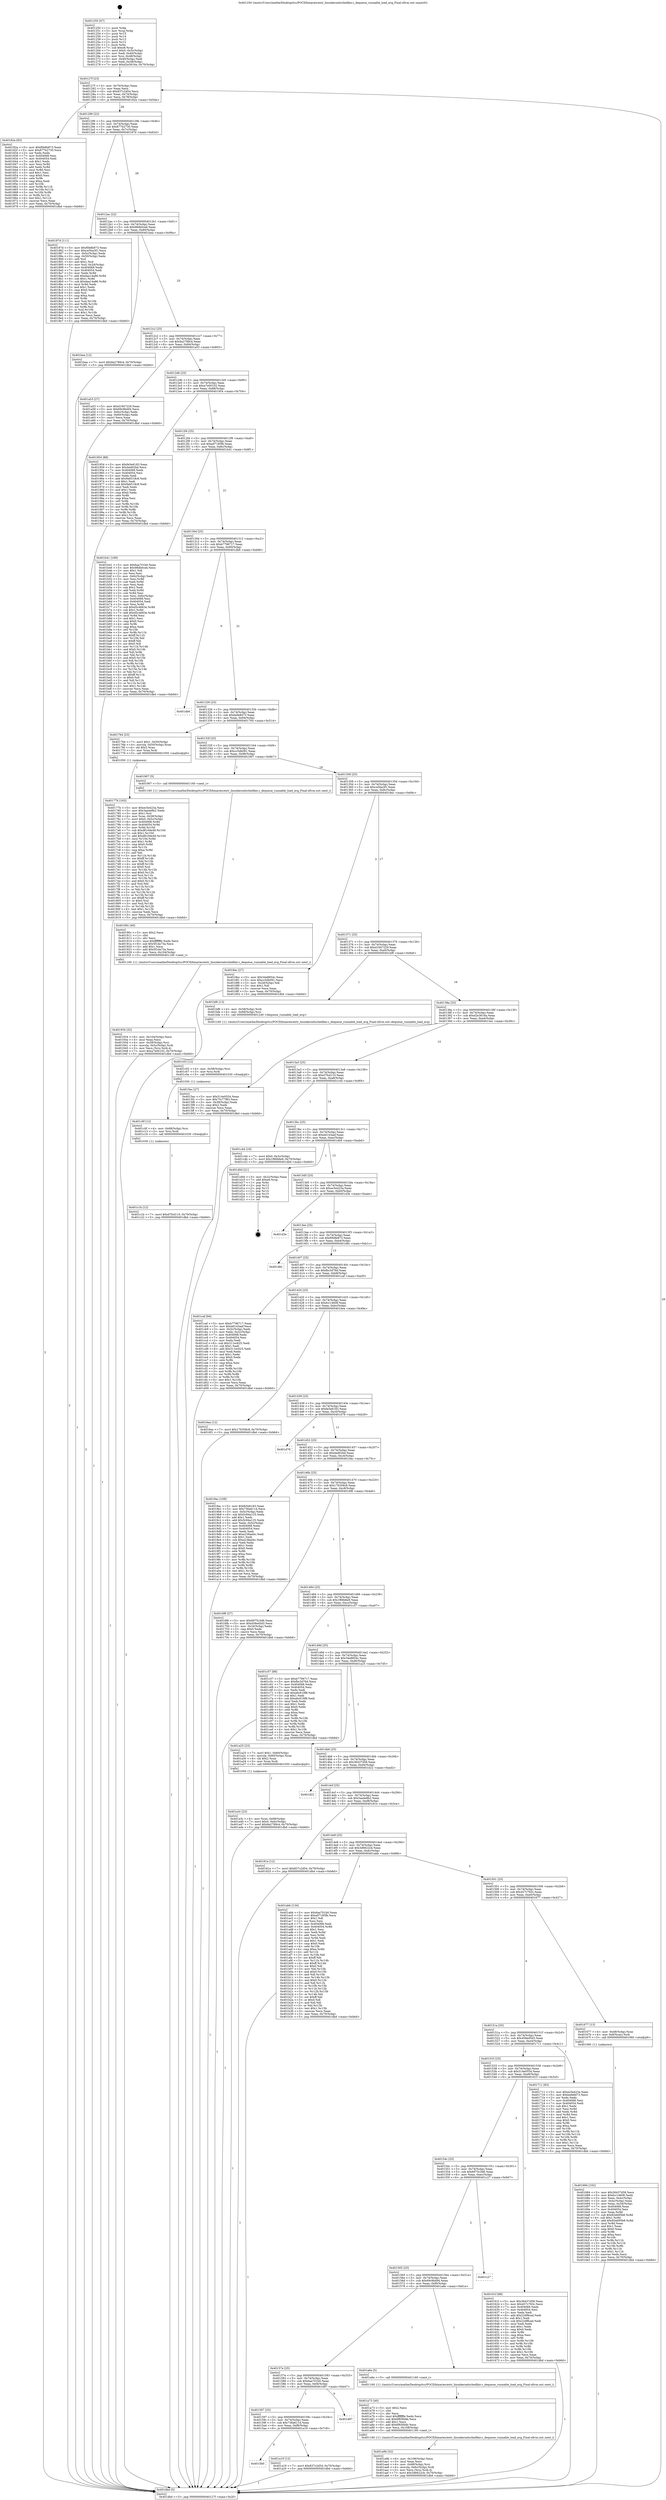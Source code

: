 digraph "0x401250" {
  label = "0x401250 (/mnt/c/Users/mathe/Desktop/tcc/POCII/binaries/extr_linuxkernelschedfair.c_dequeue_runnable_load_avg_Final-ollvm.out::main(0))"
  labelloc = "t"
  node[shape=record]

  Entry [label="",width=0.3,height=0.3,shape=circle,fillcolor=black,style=filled]
  "0x40127f" [label="{
     0x40127f [23]\l
     | [instrs]\l
     &nbsp;&nbsp;0x40127f \<+3\>: mov -0x70(%rbp),%eax\l
     &nbsp;&nbsp;0x401282 \<+2\>: mov %eax,%ecx\l
     &nbsp;&nbsp;0x401284 \<+6\>: sub $0x837c2d54,%ecx\l
     &nbsp;&nbsp;0x40128a \<+3\>: mov %eax,-0x74(%rbp)\l
     &nbsp;&nbsp;0x40128d \<+3\>: mov %ecx,-0x78(%rbp)\l
     &nbsp;&nbsp;0x401290 \<+6\>: je 000000000040182a \<main+0x5da\>\l
  }"]
  "0x40182a" [label="{
     0x40182a [83]\l
     | [instrs]\l
     &nbsp;&nbsp;0x40182a \<+5\>: mov $0xf0b8b873,%eax\l
     &nbsp;&nbsp;0x40182f \<+5\>: mov $0x877b2730,%ecx\l
     &nbsp;&nbsp;0x401834 \<+2\>: xor %edx,%edx\l
     &nbsp;&nbsp;0x401836 \<+7\>: mov 0x404068,%esi\l
     &nbsp;&nbsp;0x40183d \<+7\>: mov 0x404054,%edi\l
     &nbsp;&nbsp;0x401844 \<+3\>: sub $0x1,%edx\l
     &nbsp;&nbsp;0x401847 \<+3\>: mov %esi,%r8d\l
     &nbsp;&nbsp;0x40184a \<+3\>: add %edx,%r8d\l
     &nbsp;&nbsp;0x40184d \<+4\>: imul %r8d,%esi\l
     &nbsp;&nbsp;0x401851 \<+3\>: and $0x1,%esi\l
     &nbsp;&nbsp;0x401854 \<+3\>: cmp $0x0,%esi\l
     &nbsp;&nbsp;0x401857 \<+4\>: sete %r9b\l
     &nbsp;&nbsp;0x40185b \<+3\>: cmp $0xa,%edi\l
     &nbsp;&nbsp;0x40185e \<+4\>: setl %r10b\l
     &nbsp;&nbsp;0x401862 \<+3\>: mov %r9b,%r11b\l
     &nbsp;&nbsp;0x401865 \<+3\>: and %r10b,%r11b\l
     &nbsp;&nbsp;0x401868 \<+3\>: xor %r10b,%r9b\l
     &nbsp;&nbsp;0x40186b \<+3\>: or %r9b,%r11b\l
     &nbsp;&nbsp;0x40186e \<+4\>: test $0x1,%r11b\l
     &nbsp;&nbsp;0x401872 \<+3\>: cmovne %ecx,%eax\l
     &nbsp;&nbsp;0x401875 \<+3\>: mov %eax,-0x70(%rbp)\l
     &nbsp;&nbsp;0x401878 \<+5\>: jmp 0000000000401dbd \<main+0xb6d\>\l
  }"]
  "0x401296" [label="{
     0x401296 [22]\l
     | [instrs]\l
     &nbsp;&nbsp;0x401296 \<+5\>: jmp 000000000040129b \<main+0x4b\>\l
     &nbsp;&nbsp;0x40129b \<+3\>: mov -0x74(%rbp),%eax\l
     &nbsp;&nbsp;0x40129e \<+5\>: sub $0x877b2730,%eax\l
     &nbsp;&nbsp;0x4012a3 \<+3\>: mov %eax,-0x7c(%rbp)\l
     &nbsp;&nbsp;0x4012a6 \<+6\>: je 000000000040187d \<main+0x62d\>\l
  }"]
  Exit [label="",width=0.3,height=0.3,shape=circle,fillcolor=black,style=filled,peripheries=2]
  "0x40187d" [label="{
     0x40187d [111]\l
     | [instrs]\l
     &nbsp;&nbsp;0x40187d \<+5\>: mov $0xf0b8b873,%eax\l
     &nbsp;&nbsp;0x401882 \<+5\>: mov $0xce5ba3f1,%ecx\l
     &nbsp;&nbsp;0x401887 \<+3\>: mov -0x5c(%rbp),%edx\l
     &nbsp;&nbsp;0x40188a \<+3\>: cmp -0x50(%rbp),%edx\l
     &nbsp;&nbsp;0x40188d \<+4\>: setl %sil\l
     &nbsp;&nbsp;0x401891 \<+4\>: and $0x1,%sil\l
     &nbsp;&nbsp;0x401895 \<+4\>: mov %sil,-0x2d(%rbp)\l
     &nbsp;&nbsp;0x401899 \<+7\>: mov 0x404068,%edx\l
     &nbsp;&nbsp;0x4018a0 \<+7\>: mov 0x404054,%edi\l
     &nbsp;&nbsp;0x4018a7 \<+3\>: mov %edx,%r8d\l
     &nbsp;&nbsp;0x4018aa \<+7\>: add $0xdaa14a86,%r8d\l
     &nbsp;&nbsp;0x4018b1 \<+4\>: sub $0x1,%r8d\l
     &nbsp;&nbsp;0x4018b5 \<+7\>: sub $0xdaa14a86,%r8d\l
     &nbsp;&nbsp;0x4018bc \<+4\>: imul %r8d,%edx\l
     &nbsp;&nbsp;0x4018c0 \<+3\>: and $0x1,%edx\l
     &nbsp;&nbsp;0x4018c3 \<+3\>: cmp $0x0,%edx\l
     &nbsp;&nbsp;0x4018c6 \<+4\>: sete %sil\l
     &nbsp;&nbsp;0x4018ca \<+3\>: cmp $0xa,%edi\l
     &nbsp;&nbsp;0x4018cd \<+4\>: setl %r9b\l
     &nbsp;&nbsp;0x4018d1 \<+3\>: mov %sil,%r10b\l
     &nbsp;&nbsp;0x4018d4 \<+3\>: and %r9b,%r10b\l
     &nbsp;&nbsp;0x4018d7 \<+3\>: xor %r9b,%sil\l
     &nbsp;&nbsp;0x4018da \<+3\>: or %sil,%r10b\l
     &nbsp;&nbsp;0x4018dd \<+4\>: test $0x1,%r10b\l
     &nbsp;&nbsp;0x4018e1 \<+3\>: cmovne %ecx,%eax\l
     &nbsp;&nbsp;0x4018e4 \<+3\>: mov %eax,-0x70(%rbp)\l
     &nbsp;&nbsp;0x4018e7 \<+5\>: jmp 0000000000401dbd \<main+0xb6d\>\l
  }"]
  "0x4012ac" [label="{
     0x4012ac [22]\l
     | [instrs]\l
     &nbsp;&nbsp;0x4012ac \<+5\>: jmp 00000000004012b1 \<main+0x61\>\l
     &nbsp;&nbsp;0x4012b1 \<+3\>: mov -0x74(%rbp),%eax\l
     &nbsp;&nbsp;0x4012b4 \<+5\>: sub $0x98db0ceb,%eax\l
     &nbsp;&nbsp;0x4012b9 \<+3\>: mov %eax,-0x80(%rbp)\l
     &nbsp;&nbsp;0x4012bc \<+6\>: je 0000000000401bea \<main+0x99a\>\l
  }"]
  "0x401c1b" [label="{
     0x401c1b [12]\l
     | [instrs]\l
     &nbsp;&nbsp;0x401c1b \<+7\>: movl $0xd7fcd110,-0x70(%rbp)\l
     &nbsp;&nbsp;0x401c22 \<+5\>: jmp 0000000000401dbd \<main+0xb6d\>\l
  }"]
  "0x401bea" [label="{
     0x401bea [12]\l
     | [instrs]\l
     &nbsp;&nbsp;0x401bea \<+7\>: movl $0x9a2789c4,-0x70(%rbp)\l
     &nbsp;&nbsp;0x401bf1 \<+5\>: jmp 0000000000401dbd \<main+0xb6d\>\l
  }"]
  "0x4012c2" [label="{
     0x4012c2 [25]\l
     | [instrs]\l
     &nbsp;&nbsp;0x4012c2 \<+5\>: jmp 00000000004012c7 \<main+0x77\>\l
     &nbsp;&nbsp;0x4012c7 \<+3\>: mov -0x74(%rbp),%eax\l
     &nbsp;&nbsp;0x4012ca \<+5\>: sub $0x9a2789c4,%eax\l
     &nbsp;&nbsp;0x4012cf \<+6\>: mov %eax,-0x84(%rbp)\l
     &nbsp;&nbsp;0x4012d5 \<+6\>: je 0000000000401a53 \<main+0x803\>\l
  }"]
  "0x401c0f" [label="{
     0x401c0f [12]\l
     | [instrs]\l
     &nbsp;&nbsp;0x401c0f \<+4\>: mov -0x68(%rbp),%rsi\l
     &nbsp;&nbsp;0x401c13 \<+3\>: mov %rsi,%rdi\l
     &nbsp;&nbsp;0x401c16 \<+5\>: call 0000000000401030 \<free@plt\>\l
     | [calls]\l
     &nbsp;&nbsp;0x401030 \{1\} (unknown)\l
  }"]
  "0x401a53" [label="{
     0x401a53 [27]\l
     | [instrs]\l
     &nbsp;&nbsp;0x401a53 \<+5\>: mov $0xd1847229,%eax\l
     &nbsp;&nbsp;0x401a58 \<+5\>: mov $0x69c9b494,%ecx\l
     &nbsp;&nbsp;0x401a5d \<+3\>: mov -0x6c(%rbp),%edx\l
     &nbsp;&nbsp;0x401a60 \<+3\>: cmp -0x60(%rbp),%edx\l
     &nbsp;&nbsp;0x401a63 \<+3\>: cmovl %ecx,%eax\l
     &nbsp;&nbsp;0x401a66 \<+3\>: mov %eax,-0x70(%rbp)\l
     &nbsp;&nbsp;0x401a69 \<+5\>: jmp 0000000000401dbd \<main+0xb6d\>\l
  }"]
  "0x4012db" [label="{
     0x4012db [25]\l
     | [instrs]\l
     &nbsp;&nbsp;0x4012db \<+5\>: jmp 00000000004012e0 \<main+0x90\>\l
     &nbsp;&nbsp;0x4012e0 \<+3\>: mov -0x74(%rbp),%eax\l
     &nbsp;&nbsp;0x4012e3 \<+5\>: sub $0xa7e00102,%eax\l
     &nbsp;&nbsp;0x4012e8 \<+6\>: mov %eax,-0x88(%rbp)\l
     &nbsp;&nbsp;0x4012ee \<+6\>: je 0000000000401954 \<main+0x704\>\l
  }"]
  "0x401c03" [label="{
     0x401c03 [12]\l
     | [instrs]\l
     &nbsp;&nbsp;0x401c03 \<+4\>: mov -0x58(%rbp),%rsi\l
     &nbsp;&nbsp;0x401c07 \<+3\>: mov %rsi,%rdi\l
     &nbsp;&nbsp;0x401c0a \<+5\>: call 0000000000401030 \<free@plt\>\l
     | [calls]\l
     &nbsp;&nbsp;0x401030 \{1\} (unknown)\l
  }"]
  "0x401954" [label="{
     0x401954 [88]\l
     | [instrs]\l
     &nbsp;&nbsp;0x401954 \<+5\>: mov $0xfe5e6183,%eax\l
     &nbsp;&nbsp;0x401959 \<+5\>: mov $0x4ed02bd,%ecx\l
     &nbsp;&nbsp;0x40195e \<+7\>: mov 0x404068,%edx\l
     &nbsp;&nbsp;0x401965 \<+7\>: mov 0x404054,%esi\l
     &nbsp;&nbsp;0x40196c \<+2\>: mov %edx,%edi\l
     &nbsp;&nbsp;0x40196e \<+6\>: add $0x9a6518c8,%edi\l
     &nbsp;&nbsp;0x401974 \<+3\>: sub $0x1,%edi\l
     &nbsp;&nbsp;0x401977 \<+6\>: sub $0x9a6518c8,%edi\l
     &nbsp;&nbsp;0x40197d \<+3\>: imul %edi,%edx\l
     &nbsp;&nbsp;0x401980 \<+3\>: and $0x1,%edx\l
     &nbsp;&nbsp;0x401983 \<+3\>: cmp $0x0,%edx\l
     &nbsp;&nbsp;0x401986 \<+4\>: sete %r8b\l
     &nbsp;&nbsp;0x40198a \<+3\>: cmp $0xa,%esi\l
     &nbsp;&nbsp;0x40198d \<+4\>: setl %r9b\l
     &nbsp;&nbsp;0x401991 \<+3\>: mov %r8b,%r10b\l
     &nbsp;&nbsp;0x401994 \<+3\>: and %r9b,%r10b\l
     &nbsp;&nbsp;0x401997 \<+3\>: xor %r9b,%r8b\l
     &nbsp;&nbsp;0x40199a \<+3\>: or %r8b,%r10b\l
     &nbsp;&nbsp;0x40199d \<+4\>: test $0x1,%r10b\l
     &nbsp;&nbsp;0x4019a1 \<+3\>: cmovne %ecx,%eax\l
     &nbsp;&nbsp;0x4019a4 \<+3\>: mov %eax,-0x70(%rbp)\l
     &nbsp;&nbsp;0x4019a7 \<+5\>: jmp 0000000000401dbd \<main+0xb6d\>\l
  }"]
  "0x4012f4" [label="{
     0x4012f4 [25]\l
     | [instrs]\l
     &nbsp;&nbsp;0x4012f4 \<+5\>: jmp 00000000004012f9 \<main+0xa9\>\l
     &nbsp;&nbsp;0x4012f9 \<+3\>: mov -0x74(%rbp),%eax\l
     &nbsp;&nbsp;0x4012fc \<+5\>: sub $0xa97185fb,%eax\l
     &nbsp;&nbsp;0x401301 \<+6\>: mov %eax,-0x8c(%rbp)\l
     &nbsp;&nbsp;0x401307 \<+6\>: je 0000000000401b41 \<main+0x8f1\>\l
  }"]
  "0x401a9b" [label="{
     0x401a9b [32]\l
     | [instrs]\l
     &nbsp;&nbsp;0x401a9b \<+6\>: mov -0x108(%rbp),%ecx\l
     &nbsp;&nbsp;0x401aa1 \<+3\>: imul %eax,%ecx\l
     &nbsp;&nbsp;0x401aa4 \<+4\>: mov -0x68(%rbp),%rsi\l
     &nbsp;&nbsp;0x401aa8 \<+4\>: movslq -0x6c(%rbp),%rdi\l
     &nbsp;&nbsp;0x401aac \<+3\>: mov %ecx,(%rsi,%rdi,4)\l
     &nbsp;&nbsp;0x401aaf \<+7\>: movl $0x3d6622cb,-0x70(%rbp)\l
     &nbsp;&nbsp;0x401ab6 \<+5\>: jmp 0000000000401dbd \<main+0xb6d\>\l
  }"]
  "0x401b41" [label="{
     0x401b41 [169]\l
     | [instrs]\l
     &nbsp;&nbsp;0x401b41 \<+5\>: mov $0x6aa701b0,%eax\l
     &nbsp;&nbsp;0x401b46 \<+5\>: mov $0x98db0ceb,%ecx\l
     &nbsp;&nbsp;0x401b4b \<+2\>: mov $0x1,%dl\l
     &nbsp;&nbsp;0x401b4d \<+2\>: xor %esi,%esi\l
     &nbsp;&nbsp;0x401b4f \<+3\>: mov -0x6c(%rbp),%edi\l
     &nbsp;&nbsp;0x401b52 \<+3\>: mov %esi,%r8d\l
     &nbsp;&nbsp;0x401b55 \<+3\>: sub %edi,%r8d\l
     &nbsp;&nbsp;0x401b58 \<+2\>: mov %esi,%edi\l
     &nbsp;&nbsp;0x401b5a \<+3\>: sub $0x1,%edi\l
     &nbsp;&nbsp;0x401b5d \<+3\>: add %edi,%r8d\l
     &nbsp;&nbsp;0x401b60 \<+3\>: sub %r8d,%esi\l
     &nbsp;&nbsp;0x401b63 \<+3\>: mov %esi,-0x6c(%rbp)\l
     &nbsp;&nbsp;0x401b66 \<+7\>: mov 0x404068,%esi\l
     &nbsp;&nbsp;0x401b6d \<+7\>: mov 0x404054,%edi\l
     &nbsp;&nbsp;0x401b74 \<+3\>: mov %esi,%r8d\l
     &nbsp;&nbsp;0x401b77 \<+7\>: sub $0xd5c4663e,%r8d\l
     &nbsp;&nbsp;0x401b7e \<+4\>: sub $0x1,%r8d\l
     &nbsp;&nbsp;0x401b82 \<+7\>: add $0xd5c4663e,%r8d\l
     &nbsp;&nbsp;0x401b89 \<+4\>: imul %r8d,%esi\l
     &nbsp;&nbsp;0x401b8d \<+3\>: and $0x1,%esi\l
     &nbsp;&nbsp;0x401b90 \<+3\>: cmp $0x0,%esi\l
     &nbsp;&nbsp;0x401b93 \<+4\>: sete %r9b\l
     &nbsp;&nbsp;0x401b97 \<+3\>: cmp $0xa,%edi\l
     &nbsp;&nbsp;0x401b9a \<+4\>: setl %r10b\l
     &nbsp;&nbsp;0x401b9e \<+3\>: mov %r9b,%r11b\l
     &nbsp;&nbsp;0x401ba1 \<+4\>: xor $0xff,%r11b\l
     &nbsp;&nbsp;0x401ba5 \<+3\>: mov %r10b,%bl\l
     &nbsp;&nbsp;0x401ba8 \<+3\>: xor $0xff,%bl\l
     &nbsp;&nbsp;0x401bab \<+3\>: xor $0x0,%dl\l
     &nbsp;&nbsp;0x401bae \<+3\>: mov %r11b,%r14b\l
     &nbsp;&nbsp;0x401bb1 \<+4\>: and $0x0,%r14b\l
     &nbsp;&nbsp;0x401bb5 \<+3\>: and %dl,%r9b\l
     &nbsp;&nbsp;0x401bb8 \<+3\>: mov %bl,%r15b\l
     &nbsp;&nbsp;0x401bbb \<+4\>: and $0x0,%r15b\l
     &nbsp;&nbsp;0x401bbf \<+3\>: and %dl,%r10b\l
     &nbsp;&nbsp;0x401bc2 \<+3\>: or %r9b,%r14b\l
     &nbsp;&nbsp;0x401bc5 \<+3\>: or %r10b,%r15b\l
     &nbsp;&nbsp;0x401bc8 \<+3\>: xor %r15b,%r14b\l
     &nbsp;&nbsp;0x401bcb \<+3\>: or %bl,%r11b\l
     &nbsp;&nbsp;0x401bce \<+4\>: xor $0xff,%r11b\l
     &nbsp;&nbsp;0x401bd2 \<+3\>: or $0x0,%dl\l
     &nbsp;&nbsp;0x401bd5 \<+3\>: and %dl,%r11b\l
     &nbsp;&nbsp;0x401bd8 \<+3\>: or %r11b,%r14b\l
     &nbsp;&nbsp;0x401bdb \<+4\>: test $0x1,%r14b\l
     &nbsp;&nbsp;0x401bdf \<+3\>: cmovne %ecx,%eax\l
     &nbsp;&nbsp;0x401be2 \<+3\>: mov %eax,-0x70(%rbp)\l
     &nbsp;&nbsp;0x401be5 \<+5\>: jmp 0000000000401dbd \<main+0xb6d\>\l
  }"]
  "0x40130d" [label="{
     0x40130d [25]\l
     | [instrs]\l
     &nbsp;&nbsp;0x40130d \<+5\>: jmp 0000000000401312 \<main+0xc2\>\l
     &nbsp;&nbsp;0x401312 \<+3\>: mov -0x74(%rbp),%eax\l
     &nbsp;&nbsp;0x401315 \<+5\>: sub $0xb7796717,%eax\l
     &nbsp;&nbsp;0x40131a \<+6\>: mov %eax,-0x90(%rbp)\l
     &nbsp;&nbsp;0x401320 \<+6\>: je 0000000000401db6 \<main+0xb66\>\l
  }"]
  "0x401a73" [label="{
     0x401a73 [40]\l
     | [instrs]\l
     &nbsp;&nbsp;0x401a73 \<+5\>: mov $0x2,%ecx\l
     &nbsp;&nbsp;0x401a78 \<+1\>: cltd\l
     &nbsp;&nbsp;0x401a79 \<+2\>: idiv %ecx\l
     &nbsp;&nbsp;0x401a7b \<+6\>: imul $0xfffffffe,%edx,%ecx\l
     &nbsp;&nbsp;0x401a81 \<+6\>: sub $0x6f65fd4b,%ecx\l
     &nbsp;&nbsp;0x401a87 \<+3\>: add $0x1,%ecx\l
     &nbsp;&nbsp;0x401a8a \<+6\>: add $0x6f65fd4b,%ecx\l
     &nbsp;&nbsp;0x401a90 \<+6\>: mov %ecx,-0x108(%rbp)\l
     &nbsp;&nbsp;0x401a96 \<+5\>: call 0000000000401160 \<next_i\>\l
     | [calls]\l
     &nbsp;&nbsp;0x401160 \{1\} (/mnt/c/Users/mathe/Desktop/tcc/POCII/binaries/extr_linuxkernelschedfair.c_dequeue_runnable_load_avg_Final-ollvm.out::next_i)\l
  }"]
  "0x401db6" [label="{
     0x401db6\l
  }", style=dashed]
  "0x401326" [label="{
     0x401326 [25]\l
     | [instrs]\l
     &nbsp;&nbsp;0x401326 \<+5\>: jmp 000000000040132b \<main+0xdb\>\l
     &nbsp;&nbsp;0x40132b \<+3\>: mov -0x74(%rbp),%eax\l
     &nbsp;&nbsp;0x40132e \<+5\>: sub $0xbefe8d73,%eax\l
     &nbsp;&nbsp;0x401333 \<+6\>: mov %eax,-0x94(%rbp)\l
     &nbsp;&nbsp;0x401339 \<+6\>: je 0000000000401764 \<main+0x514\>\l
  }"]
  "0x401a3c" [label="{
     0x401a3c [23]\l
     | [instrs]\l
     &nbsp;&nbsp;0x401a3c \<+4\>: mov %rax,-0x68(%rbp)\l
     &nbsp;&nbsp;0x401a40 \<+7\>: movl $0x0,-0x6c(%rbp)\l
     &nbsp;&nbsp;0x401a47 \<+7\>: movl $0x9a2789c4,-0x70(%rbp)\l
     &nbsp;&nbsp;0x401a4e \<+5\>: jmp 0000000000401dbd \<main+0xb6d\>\l
  }"]
  "0x401764" [label="{
     0x401764 [23]\l
     | [instrs]\l
     &nbsp;&nbsp;0x401764 \<+7\>: movl $0x1,-0x50(%rbp)\l
     &nbsp;&nbsp;0x40176b \<+4\>: movslq -0x50(%rbp),%rax\l
     &nbsp;&nbsp;0x40176f \<+4\>: shl $0x2,%rax\l
     &nbsp;&nbsp;0x401773 \<+3\>: mov %rax,%rdi\l
     &nbsp;&nbsp;0x401776 \<+5\>: call 0000000000401050 \<malloc@plt\>\l
     | [calls]\l
     &nbsp;&nbsp;0x401050 \{1\} (unknown)\l
  }"]
  "0x40133f" [label="{
     0x40133f [25]\l
     | [instrs]\l
     &nbsp;&nbsp;0x40133f \<+5\>: jmp 0000000000401344 \<main+0xf4\>\l
     &nbsp;&nbsp;0x401344 \<+3\>: mov -0x74(%rbp),%eax\l
     &nbsp;&nbsp;0x401347 \<+5\>: sub $0xcc5db091,%eax\l
     &nbsp;&nbsp;0x40134c \<+6\>: mov %eax,-0x98(%rbp)\l
     &nbsp;&nbsp;0x401352 \<+6\>: je 0000000000401907 \<main+0x6b7\>\l
  }"]
  "0x4015b0" [label="{
     0x4015b0\l
  }", style=dashed]
  "0x401907" [label="{
     0x401907 [5]\l
     | [instrs]\l
     &nbsp;&nbsp;0x401907 \<+5\>: call 0000000000401160 \<next_i\>\l
     | [calls]\l
     &nbsp;&nbsp;0x401160 \{1\} (/mnt/c/Users/mathe/Desktop/tcc/POCII/binaries/extr_linuxkernelschedfair.c_dequeue_runnable_load_avg_Final-ollvm.out::next_i)\l
  }"]
  "0x401358" [label="{
     0x401358 [25]\l
     | [instrs]\l
     &nbsp;&nbsp;0x401358 \<+5\>: jmp 000000000040135d \<main+0x10d\>\l
     &nbsp;&nbsp;0x40135d \<+3\>: mov -0x74(%rbp),%eax\l
     &nbsp;&nbsp;0x401360 \<+5\>: sub $0xce5ba3f1,%eax\l
     &nbsp;&nbsp;0x401365 \<+6\>: mov %eax,-0x9c(%rbp)\l
     &nbsp;&nbsp;0x40136b \<+6\>: je 00000000004018ec \<main+0x69c\>\l
  }"]
  "0x401a19" [label="{
     0x401a19 [12]\l
     | [instrs]\l
     &nbsp;&nbsp;0x401a19 \<+7\>: movl $0x837c2d54,-0x70(%rbp)\l
     &nbsp;&nbsp;0x401a20 \<+5\>: jmp 0000000000401dbd \<main+0xb6d\>\l
  }"]
  "0x4018ec" [label="{
     0x4018ec [27]\l
     | [instrs]\l
     &nbsp;&nbsp;0x4018ec \<+5\>: mov $0x34e8854c,%eax\l
     &nbsp;&nbsp;0x4018f1 \<+5\>: mov $0xcc5db091,%ecx\l
     &nbsp;&nbsp;0x4018f6 \<+3\>: mov -0x2d(%rbp),%dl\l
     &nbsp;&nbsp;0x4018f9 \<+3\>: test $0x1,%dl\l
     &nbsp;&nbsp;0x4018fc \<+3\>: cmovne %ecx,%eax\l
     &nbsp;&nbsp;0x4018ff \<+3\>: mov %eax,-0x70(%rbp)\l
     &nbsp;&nbsp;0x401902 \<+5\>: jmp 0000000000401dbd \<main+0xb6d\>\l
  }"]
  "0x401371" [label="{
     0x401371 [25]\l
     | [instrs]\l
     &nbsp;&nbsp;0x401371 \<+5\>: jmp 0000000000401376 \<main+0x126\>\l
     &nbsp;&nbsp;0x401376 \<+3\>: mov -0x74(%rbp),%eax\l
     &nbsp;&nbsp;0x401379 \<+5\>: sub $0xd1847229,%eax\l
     &nbsp;&nbsp;0x40137e \<+6\>: mov %eax,-0xa0(%rbp)\l
     &nbsp;&nbsp;0x401384 \<+6\>: je 0000000000401bf6 \<main+0x9a6\>\l
  }"]
  "0x401597" [label="{
     0x401597 [25]\l
     | [instrs]\l
     &nbsp;&nbsp;0x401597 \<+5\>: jmp 000000000040159c \<main+0x34c\>\l
     &nbsp;&nbsp;0x40159c \<+3\>: mov -0x74(%rbp),%eax\l
     &nbsp;&nbsp;0x40159f \<+5\>: sub $0x736a611d,%eax\l
     &nbsp;&nbsp;0x4015a4 \<+6\>: mov %eax,-0xf8(%rbp)\l
     &nbsp;&nbsp;0x4015aa \<+6\>: je 0000000000401a19 \<main+0x7c9\>\l
  }"]
  "0x401bf6" [label="{
     0x401bf6 [13]\l
     | [instrs]\l
     &nbsp;&nbsp;0x401bf6 \<+4\>: mov -0x58(%rbp),%rdi\l
     &nbsp;&nbsp;0x401bfa \<+4\>: mov -0x68(%rbp),%rsi\l
     &nbsp;&nbsp;0x401bfe \<+5\>: call 0000000000401240 \<dequeue_runnable_load_avg\>\l
     | [calls]\l
     &nbsp;&nbsp;0x401240 \{1\} (/mnt/c/Users/mathe/Desktop/tcc/POCII/binaries/extr_linuxkernelschedfair.c_dequeue_runnable_load_avg_Final-ollvm.out::dequeue_runnable_load_avg)\l
  }"]
  "0x40138a" [label="{
     0x40138a [25]\l
     | [instrs]\l
     &nbsp;&nbsp;0x40138a \<+5\>: jmp 000000000040138f \<main+0x13f\>\l
     &nbsp;&nbsp;0x40138f \<+3\>: mov -0x74(%rbp),%eax\l
     &nbsp;&nbsp;0x401392 \<+5\>: sub $0xd2e3616a,%eax\l
     &nbsp;&nbsp;0x401397 \<+6\>: mov %eax,-0xa4(%rbp)\l
     &nbsp;&nbsp;0x40139d \<+6\>: je 00000000004015ec \<main+0x39c\>\l
  }"]
  "0x401d97" [label="{
     0x401d97\l
  }", style=dashed]
  "0x4015ec" [label="{
     0x4015ec [27]\l
     | [instrs]\l
     &nbsp;&nbsp;0x4015ec \<+5\>: mov $0x514e0554,%eax\l
     &nbsp;&nbsp;0x4015f1 \<+5\>: mov $0x75c77f83,%ecx\l
     &nbsp;&nbsp;0x4015f6 \<+3\>: mov -0x38(%rbp),%edx\l
     &nbsp;&nbsp;0x4015f9 \<+3\>: cmp $0x2,%edx\l
     &nbsp;&nbsp;0x4015fc \<+3\>: cmovne %ecx,%eax\l
     &nbsp;&nbsp;0x4015ff \<+3\>: mov %eax,-0x70(%rbp)\l
     &nbsp;&nbsp;0x401602 \<+5\>: jmp 0000000000401dbd \<main+0xb6d\>\l
  }"]
  "0x4013a3" [label="{
     0x4013a3 [25]\l
     | [instrs]\l
     &nbsp;&nbsp;0x4013a3 \<+5\>: jmp 00000000004013a8 \<main+0x158\>\l
     &nbsp;&nbsp;0x4013a8 \<+3\>: mov -0x74(%rbp),%eax\l
     &nbsp;&nbsp;0x4013ab \<+5\>: sub $0xd7fcd110,%eax\l
     &nbsp;&nbsp;0x4013b0 \<+6\>: mov %eax,-0xa8(%rbp)\l
     &nbsp;&nbsp;0x4013b6 \<+6\>: je 0000000000401c44 \<main+0x9f4\>\l
  }"]
  "0x401dbd" [label="{
     0x401dbd [5]\l
     | [instrs]\l
     &nbsp;&nbsp;0x401dbd \<+5\>: jmp 000000000040127f \<main+0x2f\>\l
  }"]
  "0x401250" [label="{
     0x401250 [47]\l
     | [instrs]\l
     &nbsp;&nbsp;0x401250 \<+1\>: push %rbp\l
     &nbsp;&nbsp;0x401251 \<+3\>: mov %rsp,%rbp\l
     &nbsp;&nbsp;0x401254 \<+2\>: push %r15\l
     &nbsp;&nbsp;0x401256 \<+2\>: push %r14\l
     &nbsp;&nbsp;0x401258 \<+2\>: push %r13\l
     &nbsp;&nbsp;0x40125a \<+2\>: push %r12\l
     &nbsp;&nbsp;0x40125c \<+1\>: push %rbx\l
     &nbsp;&nbsp;0x40125d \<+7\>: sub $0xe8,%rsp\l
     &nbsp;&nbsp;0x401264 \<+7\>: movl $0x0,-0x3c(%rbp)\l
     &nbsp;&nbsp;0x40126b \<+3\>: mov %edi,-0x40(%rbp)\l
     &nbsp;&nbsp;0x40126e \<+4\>: mov %rsi,-0x48(%rbp)\l
     &nbsp;&nbsp;0x401272 \<+3\>: mov -0x40(%rbp),%edi\l
     &nbsp;&nbsp;0x401275 \<+3\>: mov %edi,-0x38(%rbp)\l
     &nbsp;&nbsp;0x401278 \<+7\>: movl $0xd2e3616a,-0x70(%rbp)\l
  }"]
  "0x40157e" [label="{
     0x40157e [25]\l
     | [instrs]\l
     &nbsp;&nbsp;0x40157e \<+5\>: jmp 0000000000401583 \<main+0x333\>\l
     &nbsp;&nbsp;0x401583 \<+3\>: mov -0x74(%rbp),%eax\l
     &nbsp;&nbsp;0x401586 \<+5\>: sub $0x6aa701b0,%eax\l
     &nbsp;&nbsp;0x40158b \<+6\>: mov %eax,-0xf4(%rbp)\l
     &nbsp;&nbsp;0x401591 \<+6\>: je 0000000000401d97 \<main+0xb47\>\l
  }"]
  "0x401c44" [label="{
     0x401c44 [19]\l
     | [instrs]\l
     &nbsp;&nbsp;0x401c44 \<+7\>: movl $0x0,-0x3c(%rbp)\l
     &nbsp;&nbsp;0x401c4b \<+7\>: movl $0x1f66b6e9,-0x70(%rbp)\l
     &nbsp;&nbsp;0x401c52 \<+5\>: jmp 0000000000401dbd \<main+0xb6d\>\l
  }"]
  "0x4013bc" [label="{
     0x4013bc [25]\l
     | [instrs]\l
     &nbsp;&nbsp;0x4013bc \<+5\>: jmp 00000000004013c1 \<main+0x171\>\l
     &nbsp;&nbsp;0x4013c1 \<+3\>: mov -0x74(%rbp),%eax\l
     &nbsp;&nbsp;0x4013c4 \<+5\>: sub $0xdd143aef,%eax\l
     &nbsp;&nbsp;0x4013c9 \<+6\>: mov %eax,-0xac(%rbp)\l
     &nbsp;&nbsp;0x4013cf \<+6\>: je 0000000000401d0d \<main+0xabd\>\l
  }"]
  "0x401a6e" [label="{
     0x401a6e [5]\l
     | [instrs]\l
     &nbsp;&nbsp;0x401a6e \<+5\>: call 0000000000401160 \<next_i\>\l
     | [calls]\l
     &nbsp;&nbsp;0x401160 \{1\} (/mnt/c/Users/mathe/Desktop/tcc/POCII/binaries/extr_linuxkernelschedfair.c_dequeue_runnable_load_avg_Final-ollvm.out::next_i)\l
  }"]
  "0x401d0d" [label="{
     0x401d0d [21]\l
     | [instrs]\l
     &nbsp;&nbsp;0x401d0d \<+3\>: mov -0x2c(%rbp),%eax\l
     &nbsp;&nbsp;0x401d10 \<+7\>: add $0xe8,%rsp\l
     &nbsp;&nbsp;0x401d17 \<+1\>: pop %rbx\l
     &nbsp;&nbsp;0x401d18 \<+2\>: pop %r12\l
     &nbsp;&nbsp;0x401d1a \<+2\>: pop %r13\l
     &nbsp;&nbsp;0x401d1c \<+2\>: pop %r14\l
     &nbsp;&nbsp;0x401d1e \<+2\>: pop %r15\l
     &nbsp;&nbsp;0x401d20 \<+1\>: pop %rbp\l
     &nbsp;&nbsp;0x401d21 \<+1\>: ret\l
  }"]
  "0x4013d5" [label="{
     0x4013d5 [25]\l
     | [instrs]\l
     &nbsp;&nbsp;0x4013d5 \<+5\>: jmp 00000000004013da \<main+0x18a\>\l
     &nbsp;&nbsp;0x4013da \<+3\>: mov -0x74(%rbp),%eax\l
     &nbsp;&nbsp;0x4013dd \<+5\>: sub $0xec5e423a,%eax\l
     &nbsp;&nbsp;0x4013e2 \<+6\>: mov %eax,-0xb0(%rbp)\l
     &nbsp;&nbsp;0x4013e8 \<+6\>: je 0000000000401d3e \<main+0xaee\>\l
  }"]
  "0x401565" [label="{
     0x401565 [25]\l
     | [instrs]\l
     &nbsp;&nbsp;0x401565 \<+5\>: jmp 000000000040156a \<main+0x31a\>\l
     &nbsp;&nbsp;0x40156a \<+3\>: mov -0x74(%rbp),%eax\l
     &nbsp;&nbsp;0x40156d \<+5\>: sub $0x69c9b494,%eax\l
     &nbsp;&nbsp;0x401572 \<+6\>: mov %eax,-0xf0(%rbp)\l
     &nbsp;&nbsp;0x401578 \<+6\>: je 0000000000401a6e \<main+0x81e\>\l
  }"]
  "0x401d3e" [label="{
     0x401d3e\l
  }", style=dashed]
  "0x4013ee" [label="{
     0x4013ee [25]\l
     | [instrs]\l
     &nbsp;&nbsp;0x4013ee \<+5\>: jmp 00000000004013f3 \<main+0x1a3\>\l
     &nbsp;&nbsp;0x4013f3 \<+3\>: mov -0x74(%rbp),%eax\l
     &nbsp;&nbsp;0x4013f6 \<+5\>: sub $0xf0b8b873,%eax\l
     &nbsp;&nbsp;0x4013fb \<+6\>: mov %eax,-0xb4(%rbp)\l
     &nbsp;&nbsp;0x401401 \<+6\>: je 0000000000401d6c \<main+0xb1c\>\l
  }"]
  "0x401c27" [label="{
     0x401c27\l
  }", style=dashed]
  "0x401d6c" [label="{
     0x401d6c\l
  }", style=dashed]
  "0x401407" [label="{
     0x401407 [25]\l
     | [instrs]\l
     &nbsp;&nbsp;0x401407 \<+5\>: jmp 000000000040140c \<main+0x1bc\>\l
     &nbsp;&nbsp;0x40140c \<+3\>: mov -0x74(%rbp),%eax\l
     &nbsp;&nbsp;0x40140f \<+5\>: sub $0xfbc3d76d,%eax\l
     &nbsp;&nbsp;0x401414 \<+6\>: mov %eax,-0xb8(%rbp)\l
     &nbsp;&nbsp;0x40141a \<+6\>: je 0000000000401caf \<main+0xa5f\>\l
  }"]
  "0x401934" [label="{
     0x401934 [32]\l
     | [instrs]\l
     &nbsp;&nbsp;0x401934 \<+6\>: mov -0x104(%rbp),%ecx\l
     &nbsp;&nbsp;0x40193a \<+3\>: imul %eax,%ecx\l
     &nbsp;&nbsp;0x40193d \<+4\>: mov -0x58(%rbp),%rsi\l
     &nbsp;&nbsp;0x401941 \<+4\>: movslq -0x5c(%rbp),%rdi\l
     &nbsp;&nbsp;0x401945 \<+3\>: mov %ecx,(%rsi,%rdi,4)\l
     &nbsp;&nbsp;0x401948 \<+7\>: movl $0xa7e00102,-0x70(%rbp)\l
     &nbsp;&nbsp;0x40194f \<+5\>: jmp 0000000000401dbd \<main+0xb6d\>\l
  }"]
  "0x401caf" [label="{
     0x401caf [94]\l
     | [instrs]\l
     &nbsp;&nbsp;0x401caf \<+5\>: mov $0xb7796717,%eax\l
     &nbsp;&nbsp;0x401cb4 \<+5\>: mov $0xdd143aef,%ecx\l
     &nbsp;&nbsp;0x401cb9 \<+3\>: mov -0x3c(%rbp),%edx\l
     &nbsp;&nbsp;0x401cbc \<+3\>: mov %edx,-0x2c(%rbp)\l
     &nbsp;&nbsp;0x401cbf \<+7\>: mov 0x404068,%edx\l
     &nbsp;&nbsp;0x401cc6 \<+7\>: mov 0x404054,%esi\l
     &nbsp;&nbsp;0x401ccd \<+2\>: mov %edx,%edi\l
     &nbsp;&nbsp;0x401ccf \<+6\>: sub $0x311ec625,%edi\l
     &nbsp;&nbsp;0x401cd5 \<+3\>: sub $0x1,%edi\l
     &nbsp;&nbsp;0x401cd8 \<+6\>: add $0x311ec625,%edi\l
     &nbsp;&nbsp;0x401cde \<+3\>: imul %edi,%edx\l
     &nbsp;&nbsp;0x401ce1 \<+3\>: and $0x1,%edx\l
     &nbsp;&nbsp;0x401ce4 \<+3\>: cmp $0x0,%edx\l
     &nbsp;&nbsp;0x401ce7 \<+4\>: sete %r8b\l
     &nbsp;&nbsp;0x401ceb \<+3\>: cmp $0xa,%esi\l
     &nbsp;&nbsp;0x401cee \<+4\>: setl %r9b\l
     &nbsp;&nbsp;0x401cf2 \<+3\>: mov %r8b,%r10b\l
     &nbsp;&nbsp;0x401cf5 \<+3\>: and %r9b,%r10b\l
     &nbsp;&nbsp;0x401cf8 \<+3\>: xor %r9b,%r8b\l
     &nbsp;&nbsp;0x401cfb \<+3\>: or %r8b,%r10b\l
     &nbsp;&nbsp;0x401cfe \<+4\>: test $0x1,%r10b\l
     &nbsp;&nbsp;0x401d02 \<+3\>: cmovne %ecx,%eax\l
     &nbsp;&nbsp;0x401d05 \<+3\>: mov %eax,-0x70(%rbp)\l
     &nbsp;&nbsp;0x401d08 \<+5\>: jmp 0000000000401dbd \<main+0xb6d\>\l
  }"]
  "0x401420" [label="{
     0x401420 [25]\l
     | [instrs]\l
     &nbsp;&nbsp;0x401420 \<+5\>: jmp 0000000000401425 \<main+0x1d5\>\l
     &nbsp;&nbsp;0x401425 \<+3\>: mov -0x74(%rbp),%eax\l
     &nbsp;&nbsp;0x401428 \<+5\>: sub $0xfcc14608,%eax\l
     &nbsp;&nbsp;0x40142d \<+6\>: mov %eax,-0xbc(%rbp)\l
     &nbsp;&nbsp;0x401433 \<+6\>: je 00000000004016ea \<main+0x49a\>\l
  }"]
  "0x40190c" [label="{
     0x40190c [40]\l
     | [instrs]\l
     &nbsp;&nbsp;0x40190c \<+5\>: mov $0x2,%ecx\l
     &nbsp;&nbsp;0x401911 \<+1\>: cltd\l
     &nbsp;&nbsp;0x401912 \<+2\>: idiv %ecx\l
     &nbsp;&nbsp;0x401914 \<+6\>: imul $0xfffffffe,%edx,%ecx\l
     &nbsp;&nbsp;0x40191a \<+6\>: sub $0x5f1da73a,%ecx\l
     &nbsp;&nbsp;0x401920 \<+3\>: add $0x1,%ecx\l
     &nbsp;&nbsp;0x401923 \<+6\>: add $0x5f1da73a,%ecx\l
     &nbsp;&nbsp;0x401929 \<+6\>: mov %ecx,-0x104(%rbp)\l
     &nbsp;&nbsp;0x40192f \<+5\>: call 0000000000401160 \<next_i\>\l
     | [calls]\l
     &nbsp;&nbsp;0x401160 \{1\} (/mnt/c/Users/mathe/Desktop/tcc/POCII/binaries/extr_linuxkernelschedfair.c_dequeue_runnable_load_avg_Final-ollvm.out::next_i)\l
  }"]
  "0x4016ea" [label="{
     0x4016ea [12]\l
     | [instrs]\l
     &nbsp;&nbsp;0x4016ea \<+7\>: movl $0x176358c8,-0x70(%rbp)\l
     &nbsp;&nbsp;0x4016f1 \<+5\>: jmp 0000000000401dbd \<main+0xb6d\>\l
  }"]
  "0x401439" [label="{
     0x401439 [25]\l
     | [instrs]\l
     &nbsp;&nbsp;0x401439 \<+5\>: jmp 000000000040143e \<main+0x1ee\>\l
     &nbsp;&nbsp;0x40143e \<+3\>: mov -0x74(%rbp),%eax\l
     &nbsp;&nbsp;0x401441 \<+5\>: sub $0xfe5e6183,%eax\l
     &nbsp;&nbsp;0x401446 \<+6\>: mov %eax,-0xc0(%rbp)\l
     &nbsp;&nbsp;0x40144c \<+6\>: je 0000000000401d78 \<main+0xb28\>\l
  }"]
  "0x40177b" [label="{
     0x40177b [163]\l
     | [instrs]\l
     &nbsp;&nbsp;0x40177b \<+5\>: mov $0xec5e423a,%ecx\l
     &nbsp;&nbsp;0x401780 \<+5\>: mov $0x3aa4e8b2,%edx\l
     &nbsp;&nbsp;0x401785 \<+3\>: mov $0x1,%sil\l
     &nbsp;&nbsp;0x401788 \<+4\>: mov %rax,-0x58(%rbp)\l
     &nbsp;&nbsp;0x40178c \<+7\>: movl $0x0,-0x5c(%rbp)\l
     &nbsp;&nbsp;0x401793 \<+8\>: mov 0x404068,%r8d\l
     &nbsp;&nbsp;0x40179b \<+8\>: mov 0x404054,%r9d\l
     &nbsp;&nbsp;0x4017a3 \<+3\>: mov %r8d,%r10d\l
     &nbsp;&nbsp;0x4017a6 \<+7\>: sub $0xd810de49,%r10d\l
     &nbsp;&nbsp;0x4017ad \<+4\>: sub $0x1,%r10d\l
     &nbsp;&nbsp;0x4017b1 \<+7\>: add $0xd810de49,%r10d\l
     &nbsp;&nbsp;0x4017b8 \<+4\>: imul %r10d,%r8d\l
     &nbsp;&nbsp;0x4017bc \<+4\>: and $0x1,%r8d\l
     &nbsp;&nbsp;0x4017c0 \<+4\>: cmp $0x0,%r8d\l
     &nbsp;&nbsp;0x4017c4 \<+4\>: sete %r11b\l
     &nbsp;&nbsp;0x4017c8 \<+4\>: cmp $0xa,%r9d\l
     &nbsp;&nbsp;0x4017cc \<+3\>: setl %bl\l
     &nbsp;&nbsp;0x4017cf \<+3\>: mov %r11b,%r14b\l
     &nbsp;&nbsp;0x4017d2 \<+4\>: xor $0xff,%r14b\l
     &nbsp;&nbsp;0x4017d6 \<+3\>: mov %bl,%r15b\l
     &nbsp;&nbsp;0x4017d9 \<+4\>: xor $0xff,%r15b\l
     &nbsp;&nbsp;0x4017dd \<+4\>: xor $0x0,%sil\l
     &nbsp;&nbsp;0x4017e1 \<+3\>: mov %r14b,%r12b\l
     &nbsp;&nbsp;0x4017e4 \<+4\>: and $0x0,%r12b\l
     &nbsp;&nbsp;0x4017e8 \<+3\>: and %sil,%r11b\l
     &nbsp;&nbsp;0x4017eb \<+3\>: mov %r15b,%r13b\l
     &nbsp;&nbsp;0x4017ee \<+4\>: and $0x0,%r13b\l
     &nbsp;&nbsp;0x4017f2 \<+3\>: and %sil,%bl\l
     &nbsp;&nbsp;0x4017f5 \<+3\>: or %r11b,%r12b\l
     &nbsp;&nbsp;0x4017f8 \<+3\>: or %bl,%r13b\l
     &nbsp;&nbsp;0x4017fb \<+3\>: xor %r13b,%r12b\l
     &nbsp;&nbsp;0x4017fe \<+3\>: or %r15b,%r14b\l
     &nbsp;&nbsp;0x401801 \<+4\>: xor $0xff,%r14b\l
     &nbsp;&nbsp;0x401805 \<+4\>: or $0x0,%sil\l
     &nbsp;&nbsp;0x401809 \<+3\>: and %sil,%r14b\l
     &nbsp;&nbsp;0x40180c \<+3\>: or %r14b,%r12b\l
     &nbsp;&nbsp;0x40180f \<+4\>: test $0x1,%r12b\l
     &nbsp;&nbsp;0x401813 \<+3\>: cmovne %edx,%ecx\l
     &nbsp;&nbsp;0x401816 \<+3\>: mov %ecx,-0x70(%rbp)\l
     &nbsp;&nbsp;0x401819 \<+5\>: jmp 0000000000401dbd \<main+0xb6d\>\l
  }"]
  "0x401d78" [label="{
     0x401d78\l
  }", style=dashed]
  "0x401452" [label="{
     0x401452 [25]\l
     | [instrs]\l
     &nbsp;&nbsp;0x401452 \<+5\>: jmp 0000000000401457 \<main+0x207\>\l
     &nbsp;&nbsp;0x401457 \<+3\>: mov -0x74(%rbp),%eax\l
     &nbsp;&nbsp;0x40145a \<+5\>: sub $0x4ed02bd,%eax\l
     &nbsp;&nbsp;0x40145f \<+6\>: mov %eax,-0xc4(%rbp)\l
     &nbsp;&nbsp;0x401465 \<+6\>: je 00000000004019ac \<main+0x75c\>\l
  }"]
  "0x401684" [label="{
     0x401684 [102]\l
     | [instrs]\l
     &nbsp;&nbsp;0x401684 \<+5\>: mov $0x36437d58,%ecx\l
     &nbsp;&nbsp;0x401689 \<+5\>: mov $0xfcc14608,%edx\l
     &nbsp;&nbsp;0x40168e \<+3\>: mov %eax,-0x4c(%rbp)\l
     &nbsp;&nbsp;0x401691 \<+3\>: mov -0x4c(%rbp),%eax\l
     &nbsp;&nbsp;0x401694 \<+3\>: mov %eax,-0x34(%rbp)\l
     &nbsp;&nbsp;0x401697 \<+7\>: mov 0x404068,%eax\l
     &nbsp;&nbsp;0x40169e \<+7\>: mov 0x404054,%esi\l
     &nbsp;&nbsp;0x4016a5 \<+3\>: mov %eax,%r8d\l
     &nbsp;&nbsp;0x4016a8 \<+7\>: sub $0x82eb95b8,%r8d\l
     &nbsp;&nbsp;0x4016af \<+4\>: sub $0x1,%r8d\l
     &nbsp;&nbsp;0x4016b3 \<+7\>: add $0x82eb95b8,%r8d\l
     &nbsp;&nbsp;0x4016ba \<+4\>: imul %r8d,%eax\l
     &nbsp;&nbsp;0x4016be \<+3\>: and $0x1,%eax\l
     &nbsp;&nbsp;0x4016c1 \<+3\>: cmp $0x0,%eax\l
     &nbsp;&nbsp;0x4016c4 \<+4\>: sete %r9b\l
     &nbsp;&nbsp;0x4016c8 \<+3\>: cmp $0xa,%esi\l
     &nbsp;&nbsp;0x4016cb \<+4\>: setl %r10b\l
     &nbsp;&nbsp;0x4016cf \<+3\>: mov %r9b,%r11b\l
     &nbsp;&nbsp;0x4016d2 \<+3\>: and %r10b,%r11b\l
     &nbsp;&nbsp;0x4016d5 \<+3\>: xor %r10b,%r9b\l
     &nbsp;&nbsp;0x4016d8 \<+3\>: or %r9b,%r11b\l
     &nbsp;&nbsp;0x4016db \<+4\>: test $0x1,%r11b\l
     &nbsp;&nbsp;0x4016df \<+3\>: cmovne %edx,%ecx\l
     &nbsp;&nbsp;0x4016e2 \<+3\>: mov %ecx,-0x70(%rbp)\l
     &nbsp;&nbsp;0x4016e5 \<+5\>: jmp 0000000000401dbd \<main+0xb6d\>\l
  }"]
  "0x4019ac" [label="{
     0x4019ac [109]\l
     | [instrs]\l
     &nbsp;&nbsp;0x4019ac \<+5\>: mov $0xfe5e6183,%eax\l
     &nbsp;&nbsp;0x4019b1 \<+5\>: mov $0x736a611d,%ecx\l
     &nbsp;&nbsp;0x4019b6 \<+3\>: mov -0x5c(%rbp),%edx\l
     &nbsp;&nbsp;0x4019b9 \<+6\>: sub $0x5c94a125,%edx\l
     &nbsp;&nbsp;0x4019bf \<+3\>: add $0x1,%edx\l
     &nbsp;&nbsp;0x4019c2 \<+6\>: add $0x5c94a125,%edx\l
     &nbsp;&nbsp;0x4019c8 \<+3\>: mov %edx,-0x5c(%rbp)\l
     &nbsp;&nbsp;0x4019cb \<+7\>: mov 0x404068,%edx\l
     &nbsp;&nbsp;0x4019d2 \<+7\>: mov 0x404054,%esi\l
     &nbsp;&nbsp;0x4019d9 \<+2\>: mov %edx,%edi\l
     &nbsp;&nbsp;0x4019db \<+6\>: add $0xe238ad4c,%edi\l
     &nbsp;&nbsp;0x4019e1 \<+3\>: sub $0x1,%edi\l
     &nbsp;&nbsp;0x4019e4 \<+6\>: sub $0xe238ad4c,%edi\l
     &nbsp;&nbsp;0x4019ea \<+3\>: imul %edi,%edx\l
     &nbsp;&nbsp;0x4019ed \<+3\>: and $0x1,%edx\l
     &nbsp;&nbsp;0x4019f0 \<+3\>: cmp $0x0,%edx\l
     &nbsp;&nbsp;0x4019f3 \<+4\>: sete %r8b\l
     &nbsp;&nbsp;0x4019f7 \<+3\>: cmp $0xa,%esi\l
     &nbsp;&nbsp;0x4019fa \<+4\>: setl %r9b\l
     &nbsp;&nbsp;0x4019fe \<+3\>: mov %r8b,%r10b\l
     &nbsp;&nbsp;0x401a01 \<+3\>: and %r9b,%r10b\l
     &nbsp;&nbsp;0x401a04 \<+3\>: xor %r9b,%r8b\l
     &nbsp;&nbsp;0x401a07 \<+3\>: or %r8b,%r10b\l
     &nbsp;&nbsp;0x401a0a \<+4\>: test $0x1,%r10b\l
     &nbsp;&nbsp;0x401a0e \<+3\>: cmovne %ecx,%eax\l
     &nbsp;&nbsp;0x401a11 \<+3\>: mov %eax,-0x70(%rbp)\l
     &nbsp;&nbsp;0x401a14 \<+5\>: jmp 0000000000401dbd \<main+0xb6d\>\l
  }"]
  "0x40146b" [label="{
     0x40146b [25]\l
     | [instrs]\l
     &nbsp;&nbsp;0x40146b \<+5\>: jmp 0000000000401470 \<main+0x220\>\l
     &nbsp;&nbsp;0x401470 \<+3\>: mov -0x74(%rbp),%eax\l
     &nbsp;&nbsp;0x401473 \<+5\>: sub $0x176358c8,%eax\l
     &nbsp;&nbsp;0x401478 \<+6\>: mov %eax,-0xc8(%rbp)\l
     &nbsp;&nbsp;0x40147e \<+6\>: je 00000000004016f6 \<main+0x4a6\>\l
  }"]
  "0x40154c" [label="{
     0x40154c [25]\l
     | [instrs]\l
     &nbsp;&nbsp;0x40154c \<+5\>: jmp 0000000000401551 \<main+0x301\>\l
     &nbsp;&nbsp;0x401551 \<+3\>: mov -0x74(%rbp),%eax\l
     &nbsp;&nbsp;0x401554 \<+5\>: sub $0x6975c3d6,%eax\l
     &nbsp;&nbsp;0x401559 \<+6\>: mov %eax,-0xec(%rbp)\l
     &nbsp;&nbsp;0x40155f \<+6\>: je 0000000000401c27 \<main+0x9d7\>\l
  }"]
  "0x4016f6" [label="{
     0x4016f6 [27]\l
     | [instrs]\l
     &nbsp;&nbsp;0x4016f6 \<+5\>: mov $0x6975c3d6,%eax\l
     &nbsp;&nbsp;0x4016fb \<+5\>: mov $0x458ed5d3,%ecx\l
     &nbsp;&nbsp;0x401700 \<+3\>: mov -0x34(%rbp),%edx\l
     &nbsp;&nbsp;0x401703 \<+3\>: cmp $0x0,%edx\l
     &nbsp;&nbsp;0x401706 \<+3\>: cmove %ecx,%eax\l
     &nbsp;&nbsp;0x401709 \<+3\>: mov %eax,-0x70(%rbp)\l
     &nbsp;&nbsp;0x40170c \<+5\>: jmp 0000000000401dbd \<main+0xb6d\>\l
  }"]
  "0x401484" [label="{
     0x401484 [25]\l
     | [instrs]\l
     &nbsp;&nbsp;0x401484 \<+5\>: jmp 0000000000401489 \<main+0x239\>\l
     &nbsp;&nbsp;0x401489 \<+3\>: mov -0x74(%rbp),%eax\l
     &nbsp;&nbsp;0x40148c \<+5\>: sub $0x1f66b6e9,%eax\l
     &nbsp;&nbsp;0x401491 \<+6\>: mov %eax,-0xcc(%rbp)\l
     &nbsp;&nbsp;0x401497 \<+6\>: je 0000000000401c57 \<main+0xa07\>\l
  }"]
  "0x40161f" [label="{
     0x40161f [88]\l
     | [instrs]\l
     &nbsp;&nbsp;0x40161f \<+5\>: mov $0x36437d58,%eax\l
     &nbsp;&nbsp;0x401624 \<+5\>: mov $0x457c763c,%ecx\l
     &nbsp;&nbsp;0x401629 \<+7\>: mov 0x404068,%edx\l
     &nbsp;&nbsp;0x401630 \<+7\>: mov 0x404054,%esi\l
     &nbsp;&nbsp;0x401637 \<+2\>: mov %edx,%edi\l
     &nbsp;&nbsp;0x401639 \<+6\>: add $0x22df8cad,%edi\l
     &nbsp;&nbsp;0x40163f \<+3\>: sub $0x1,%edi\l
     &nbsp;&nbsp;0x401642 \<+6\>: sub $0x22df8cad,%edi\l
     &nbsp;&nbsp;0x401648 \<+3\>: imul %edi,%edx\l
     &nbsp;&nbsp;0x40164b \<+3\>: and $0x1,%edx\l
     &nbsp;&nbsp;0x40164e \<+3\>: cmp $0x0,%edx\l
     &nbsp;&nbsp;0x401651 \<+4\>: sete %r8b\l
     &nbsp;&nbsp;0x401655 \<+3\>: cmp $0xa,%esi\l
     &nbsp;&nbsp;0x401658 \<+4\>: setl %r9b\l
     &nbsp;&nbsp;0x40165c \<+3\>: mov %r8b,%r10b\l
     &nbsp;&nbsp;0x40165f \<+3\>: and %r9b,%r10b\l
     &nbsp;&nbsp;0x401662 \<+3\>: xor %r9b,%r8b\l
     &nbsp;&nbsp;0x401665 \<+3\>: or %r8b,%r10b\l
     &nbsp;&nbsp;0x401668 \<+4\>: test $0x1,%r10b\l
     &nbsp;&nbsp;0x40166c \<+3\>: cmovne %ecx,%eax\l
     &nbsp;&nbsp;0x40166f \<+3\>: mov %eax,-0x70(%rbp)\l
     &nbsp;&nbsp;0x401672 \<+5\>: jmp 0000000000401dbd \<main+0xb6d\>\l
  }"]
  "0x401c57" [label="{
     0x401c57 [88]\l
     | [instrs]\l
     &nbsp;&nbsp;0x401c57 \<+5\>: mov $0xb7796717,%eax\l
     &nbsp;&nbsp;0x401c5c \<+5\>: mov $0xfbc3d76d,%ecx\l
     &nbsp;&nbsp;0x401c61 \<+7\>: mov 0x404068,%edx\l
     &nbsp;&nbsp;0x401c68 \<+7\>: mov 0x404054,%esi\l
     &nbsp;&nbsp;0x401c6f \<+2\>: mov %edx,%edi\l
     &nbsp;&nbsp;0x401c71 \<+6\>: add $0xa6c618f8,%edi\l
     &nbsp;&nbsp;0x401c77 \<+3\>: sub $0x1,%edi\l
     &nbsp;&nbsp;0x401c7a \<+6\>: sub $0xa6c618f8,%edi\l
     &nbsp;&nbsp;0x401c80 \<+3\>: imul %edi,%edx\l
     &nbsp;&nbsp;0x401c83 \<+3\>: and $0x1,%edx\l
     &nbsp;&nbsp;0x401c86 \<+3\>: cmp $0x0,%edx\l
     &nbsp;&nbsp;0x401c89 \<+4\>: sete %r8b\l
     &nbsp;&nbsp;0x401c8d \<+3\>: cmp $0xa,%esi\l
     &nbsp;&nbsp;0x401c90 \<+4\>: setl %r9b\l
     &nbsp;&nbsp;0x401c94 \<+3\>: mov %r8b,%r10b\l
     &nbsp;&nbsp;0x401c97 \<+3\>: and %r9b,%r10b\l
     &nbsp;&nbsp;0x401c9a \<+3\>: xor %r9b,%r8b\l
     &nbsp;&nbsp;0x401c9d \<+3\>: or %r8b,%r10b\l
     &nbsp;&nbsp;0x401ca0 \<+4\>: test $0x1,%r10b\l
     &nbsp;&nbsp;0x401ca4 \<+3\>: cmovne %ecx,%eax\l
     &nbsp;&nbsp;0x401ca7 \<+3\>: mov %eax,-0x70(%rbp)\l
     &nbsp;&nbsp;0x401caa \<+5\>: jmp 0000000000401dbd \<main+0xb6d\>\l
  }"]
  "0x40149d" [label="{
     0x40149d [25]\l
     | [instrs]\l
     &nbsp;&nbsp;0x40149d \<+5\>: jmp 00000000004014a2 \<main+0x252\>\l
     &nbsp;&nbsp;0x4014a2 \<+3\>: mov -0x74(%rbp),%eax\l
     &nbsp;&nbsp;0x4014a5 \<+5\>: sub $0x34e8854c,%eax\l
     &nbsp;&nbsp;0x4014aa \<+6\>: mov %eax,-0xd0(%rbp)\l
     &nbsp;&nbsp;0x4014b0 \<+6\>: je 0000000000401a25 \<main+0x7d5\>\l
  }"]
  "0x401533" [label="{
     0x401533 [25]\l
     | [instrs]\l
     &nbsp;&nbsp;0x401533 \<+5\>: jmp 0000000000401538 \<main+0x2e8\>\l
     &nbsp;&nbsp;0x401538 \<+3\>: mov -0x74(%rbp),%eax\l
     &nbsp;&nbsp;0x40153b \<+5\>: sub $0x514e0554,%eax\l
     &nbsp;&nbsp;0x401540 \<+6\>: mov %eax,-0xe8(%rbp)\l
     &nbsp;&nbsp;0x401546 \<+6\>: je 000000000040161f \<main+0x3cf\>\l
  }"]
  "0x401a25" [label="{
     0x401a25 [23]\l
     | [instrs]\l
     &nbsp;&nbsp;0x401a25 \<+7\>: movl $0x1,-0x60(%rbp)\l
     &nbsp;&nbsp;0x401a2c \<+4\>: movslq -0x60(%rbp),%rax\l
     &nbsp;&nbsp;0x401a30 \<+4\>: shl $0x2,%rax\l
     &nbsp;&nbsp;0x401a34 \<+3\>: mov %rax,%rdi\l
     &nbsp;&nbsp;0x401a37 \<+5\>: call 0000000000401050 \<malloc@plt\>\l
     | [calls]\l
     &nbsp;&nbsp;0x401050 \{1\} (unknown)\l
  }"]
  "0x4014b6" [label="{
     0x4014b6 [25]\l
     | [instrs]\l
     &nbsp;&nbsp;0x4014b6 \<+5\>: jmp 00000000004014bb \<main+0x26b\>\l
     &nbsp;&nbsp;0x4014bb \<+3\>: mov -0x74(%rbp),%eax\l
     &nbsp;&nbsp;0x4014be \<+5\>: sub $0x36437d58,%eax\l
     &nbsp;&nbsp;0x4014c3 \<+6\>: mov %eax,-0xd4(%rbp)\l
     &nbsp;&nbsp;0x4014c9 \<+6\>: je 0000000000401d22 \<main+0xad2\>\l
  }"]
  "0x401711" [label="{
     0x401711 [83]\l
     | [instrs]\l
     &nbsp;&nbsp;0x401711 \<+5\>: mov $0xec5e423a,%eax\l
     &nbsp;&nbsp;0x401716 \<+5\>: mov $0xbefe8d73,%ecx\l
     &nbsp;&nbsp;0x40171b \<+2\>: xor %edx,%edx\l
     &nbsp;&nbsp;0x40171d \<+7\>: mov 0x404068,%esi\l
     &nbsp;&nbsp;0x401724 \<+7\>: mov 0x404054,%edi\l
     &nbsp;&nbsp;0x40172b \<+3\>: sub $0x1,%edx\l
     &nbsp;&nbsp;0x40172e \<+3\>: mov %esi,%r8d\l
     &nbsp;&nbsp;0x401731 \<+3\>: add %edx,%r8d\l
     &nbsp;&nbsp;0x401734 \<+4\>: imul %r8d,%esi\l
     &nbsp;&nbsp;0x401738 \<+3\>: and $0x1,%esi\l
     &nbsp;&nbsp;0x40173b \<+3\>: cmp $0x0,%esi\l
     &nbsp;&nbsp;0x40173e \<+4\>: sete %r9b\l
     &nbsp;&nbsp;0x401742 \<+3\>: cmp $0xa,%edi\l
     &nbsp;&nbsp;0x401745 \<+4\>: setl %r10b\l
     &nbsp;&nbsp;0x401749 \<+3\>: mov %r9b,%r11b\l
     &nbsp;&nbsp;0x40174c \<+3\>: and %r10b,%r11b\l
     &nbsp;&nbsp;0x40174f \<+3\>: xor %r10b,%r9b\l
     &nbsp;&nbsp;0x401752 \<+3\>: or %r9b,%r11b\l
     &nbsp;&nbsp;0x401755 \<+4\>: test $0x1,%r11b\l
     &nbsp;&nbsp;0x401759 \<+3\>: cmovne %ecx,%eax\l
     &nbsp;&nbsp;0x40175c \<+3\>: mov %eax,-0x70(%rbp)\l
     &nbsp;&nbsp;0x40175f \<+5\>: jmp 0000000000401dbd \<main+0xb6d\>\l
  }"]
  "0x401d22" [label="{
     0x401d22\l
  }", style=dashed]
  "0x4014cf" [label="{
     0x4014cf [25]\l
     | [instrs]\l
     &nbsp;&nbsp;0x4014cf \<+5\>: jmp 00000000004014d4 \<main+0x284\>\l
     &nbsp;&nbsp;0x4014d4 \<+3\>: mov -0x74(%rbp),%eax\l
     &nbsp;&nbsp;0x4014d7 \<+5\>: sub $0x3aa4e8b2,%eax\l
     &nbsp;&nbsp;0x4014dc \<+6\>: mov %eax,-0xd8(%rbp)\l
     &nbsp;&nbsp;0x4014e2 \<+6\>: je 000000000040181e \<main+0x5ce\>\l
  }"]
  "0x40151a" [label="{
     0x40151a [25]\l
     | [instrs]\l
     &nbsp;&nbsp;0x40151a \<+5\>: jmp 000000000040151f \<main+0x2cf\>\l
     &nbsp;&nbsp;0x40151f \<+3\>: mov -0x74(%rbp),%eax\l
     &nbsp;&nbsp;0x401522 \<+5\>: sub $0x458ed5d3,%eax\l
     &nbsp;&nbsp;0x401527 \<+6\>: mov %eax,-0xe4(%rbp)\l
     &nbsp;&nbsp;0x40152d \<+6\>: je 0000000000401711 \<main+0x4c1\>\l
  }"]
  "0x40181e" [label="{
     0x40181e [12]\l
     | [instrs]\l
     &nbsp;&nbsp;0x40181e \<+7\>: movl $0x837c2d54,-0x70(%rbp)\l
     &nbsp;&nbsp;0x401825 \<+5\>: jmp 0000000000401dbd \<main+0xb6d\>\l
  }"]
  "0x4014e8" [label="{
     0x4014e8 [25]\l
     | [instrs]\l
     &nbsp;&nbsp;0x4014e8 \<+5\>: jmp 00000000004014ed \<main+0x29d\>\l
     &nbsp;&nbsp;0x4014ed \<+3\>: mov -0x74(%rbp),%eax\l
     &nbsp;&nbsp;0x4014f0 \<+5\>: sub $0x3d6622cb,%eax\l
     &nbsp;&nbsp;0x4014f5 \<+6\>: mov %eax,-0xdc(%rbp)\l
     &nbsp;&nbsp;0x4014fb \<+6\>: je 0000000000401abb \<main+0x86b\>\l
  }"]
  "0x401677" [label="{
     0x401677 [13]\l
     | [instrs]\l
     &nbsp;&nbsp;0x401677 \<+4\>: mov -0x48(%rbp),%rax\l
     &nbsp;&nbsp;0x40167b \<+4\>: mov 0x8(%rax),%rdi\l
     &nbsp;&nbsp;0x40167f \<+5\>: call 0000000000401060 \<atoi@plt\>\l
     | [calls]\l
     &nbsp;&nbsp;0x401060 \{1\} (unknown)\l
  }"]
  "0x401abb" [label="{
     0x401abb [134]\l
     | [instrs]\l
     &nbsp;&nbsp;0x401abb \<+5\>: mov $0x6aa701b0,%eax\l
     &nbsp;&nbsp;0x401ac0 \<+5\>: mov $0xa97185fb,%ecx\l
     &nbsp;&nbsp;0x401ac5 \<+2\>: mov $0x1,%dl\l
     &nbsp;&nbsp;0x401ac7 \<+2\>: xor %esi,%esi\l
     &nbsp;&nbsp;0x401ac9 \<+7\>: mov 0x404068,%edi\l
     &nbsp;&nbsp;0x401ad0 \<+8\>: mov 0x404054,%r8d\l
     &nbsp;&nbsp;0x401ad8 \<+3\>: sub $0x1,%esi\l
     &nbsp;&nbsp;0x401adb \<+3\>: mov %edi,%r9d\l
     &nbsp;&nbsp;0x401ade \<+3\>: add %esi,%r9d\l
     &nbsp;&nbsp;0x401ae1 \<+4\>: imul %r9d,%edi\l
     &nbsp;&nbsp;0x401ae5 \<+3\>: and $0x1,%edi\l
     &nbsp;&nbsp;0x401ae8 \<+3\>: cmp $0x0,%edi\l
     &nbsp;&nbsp;0x401aeb \<+4\>: sete %r10b\l
     &nbsp;&nbsp;0x401aef \<+4\>: cmp $0xa,%r8d\l
     &nbsp;&nbsp;0x401af3 \<+4\>: setl %r11b\l
     &nbsp;&nbsp;0x401af7 \<+3\>: mov %r10b,%bl\l
     &nbsp;&nbsp;0x401afa \<+3\>: xor $0xff,%bl\l
     &nbsp;&nbsp;0x401afd \<+3\>: mov %r11b,%r14b\l
     &nbsp;&nbsp;0x401b00 \<+4\>: xor $0xff,%r14b\l
     &nbsp;&nbsp;0x401b04 \<+3\>: xor $0x0,%dl\l
     &nbsp;&nbsp;0x401b07 \<+3\>: mov %bl,%r15b\l
     &nbsp;&nbsp;0x401b0a \<+4\>: and $0x0,%r15b\l
     &nbsp;&nbsp;0x401b0e \<+3\>: and %dl,%r10b\l
     &nbsp;&nbsp;0x401b11 \<+3\>: mov %r14b,%r12b\l
     &nbsp;&nbsp;0x401b14 \<+4\>: and $0x0,%r12b\l
     &nbsp;&nbsp;0x401b18 \<+3\>: and %dl,%r11b\l
     &nbsp;&nbsp;0x401b1b \<+3\>: or %r10b,%r15b\l
     &nbsp;&nbsp;0x401b1e \<+3\>: or %r11b,%r12b\l
     &nbsp;&nbsp;0x401b21 \<+3\>: xor %r12b,%r15b\l
     &nbsp;&nbsp;0x401b24 \<+3\>: or %r14b,%bl\l
     &nbsp;&nbsp;0x401b27 \<+3\>: xor $0xff,%bl\l
     &nbsp;&nbsp;0x401b2a \<+3\>: or $0x0,%dl\l
     &nbsp;&nbsp;0x401b2d \<+2\>: and %dl,%bl\l
     &nbsp;&nbsp;0x401b2f \<+3\>: or %bl,%r15b\l
     &nbsp;&nbsp;0x401b32 \<+4\>: test $0x1,%r15b\l
     &nbsp;&nbsp;0x401b36 \<+3\>: cmovne %ecx,%eax\l
     &nbsp;&nbsp;0x401b39 \<+3\>: mov %eax,-0x70(%rbp)\l
     &nbsp;&nbsp;0x401b3c \<+5\>: jmp 0000000000401dbd \<main+0xb6d\>\l
  }"]
  "0x401501" [label="{
     0x401501 [25]\l
     | [instrs]\l
     &nbsp;&nbsp;0x401501 \<+5\>: jmp 0000000000401506 \<main+0x2b6\>\l
     &nbsp;&nbsp;0x401506 \<+3\>: mov -0x74(%rbp),%eax\l
     &nbsp;&nbsp;0x401509 \<+5\>: sub $0x457c763c,%eax\l
     &nbsp;&nbsp;0x40150e \<+6\>: mov %eax,-0xe0(%rbp)\l
     &nbsp;&nbsp;0x401514 \<+6\>: je 0000000000401677 \<main+0x427\>\l
  }"]
  Entry -> "0x401250" [label=" 1"]
  "0x40127f" -> "0x40182a" [label=" 2"]
  "0x40127f" -> "0x401296" [label=" 28"]
  "0x401d0d" -> Exit [label=" 1"]
  "0x401296" -> "0x40187d" [label=" 2"]
  "0x401296" -> "0x4012ac" [label=" 26"]
  "0x401caf" -> "0x401dbd" [label=" 1"]
  "0x4012ac" -> "0x401bea" [label=" 1"]
  "0x4012ac" -> "0x4012c2" [label=" 25"]
  "0x401c57" -> "0x401dbd" [label=" 1"]
  "0x4012c2" -> "0x401a53" [label=" 2"]
  "0x4012c2" -> "0x4012db" [label=" 23"]
  "0x401c44" -> "0x401dbd" [label=" 1"]
  "0x4012db" -> "0x401954" [label=" 1"]
  "0x4012db" -> "0x4012f4" [label=" 22"]
  "0x401c1b" -> "0x401dbd" [label=" 1"]
  "0x4012f4" -> "0x401b41" [label=" 1"]
  "0x4012f4" -> "0x40130d" [label=" 21"]
  "0x401c0f" -> "0x401c1b" [label=" 1"]
  "0x40130d" -> "0x401db6" [label=" 0"]
  "0x40130d" -> "0x401326" [label=" 21"]
  "0x401c03" -> "0x401c0f" [label=" 1"]
  "0x401326" -> "0x401764" [label=" 1"]
  "0x401326" -> "0x40133f" [label=" 20"]
  "0x401bf6" -> "0x401c03" [label=" 1"]
  "0x40133f" -> "0x401907" [label=" 1"]
  "0x40133f" -> "0x401358" [label=" 19"]
  "0x401bea" -> "0x401dbd" [label=" 1"]
  "0x401358" -> "0x4018ec" [label=" 2"]
  "0x401358" -> "0x401371" [label=" 17"]
  "0x401b41" -> "0x401dbd" [label=" 1"]
  "0x401371" -> "0x401bf6" [label=" 1"]
  "0x401371" -> "0x40138a" [label=" 16"]
  "0x401a9b" -> "0x401dbd" [label=" 1"]
  "0x40138a" -> "0x4015ec" [label=" 1"]
  "0x40138a" -> "0x4013a3" [label=" 15"]
  "0x4015ec" -> "0x401dbd" [label=" 1"]
  "0x401250" -> "0x40127f" [label=" 1"]
  "0x401dbd" -> "0x40127f" [label=" 29"]
  "0x401a73" -> "0x401a9b" [label=" 1"]
  "0x4013a3" -> "0x401c44" [label=" 1"]
  "0x4013a3" -> "0x4013bc" [label=" 14"]
  "0x401a53" -> "0x401dbd" [label=" 2"]
  "0x4013bc" -> "0x401d0d" [label=" 1"]
  "0x4013bc" -> "0x4013d5" [label=" 13"]
  "0x401a3c" -> "0x401dbd" [label=" 1"]
  "0x4013d5" -> "0x401d3e" [label=" 0"]
  "0x4013d5" -> "0x4013ee" [label=" 13"]
  "0x401a19" -> "0x401dbd" [label=" 1"]
  "0x4013ee" -> "0x401d6c" [label=" 0"]
  "0x4013ee" -> "0x401407" [label=" 13"]
  "0x401597" -> "0x4015b0" [label=" 0"]
  "0x401407" -> "0x401caf" [label=" 1"]
  "0x401407" -> "0x401420" [label=" 12"]
  "0x401abb" -> "0x401dbd" [label=" 1"]
  "0x401420" -> "0x4016ea" [label=" 1"]
  "0x401420" -> "0x401439" [label=" 11"]
  "0x40157e" -> "0x401597" [label=" 1"]
  "0x401439" -> "0x401d78" [label=" 0"]
  "0x401439" -> "0x401452" [label=" 11"]
  "0x40157e" -> "0x401d97" [label=" 0"]
  "0x401452" -> "0x4019ac" [label=" 1"]
  "0x401452" -> "0x40146b" [label=" 10"]
  "0x401a6e" -> "0x401a73" [label=" 1"]
  "0x40146b" -> "0x4016f6" [label=" 1"]
  "0x40146b" -> "0x401484" [label=" 9"]
  "0x401565" -> "0x40157e" [label=" 1"]
  "0x401484" -> "0x401c57" [label=" 1"]
  "0x401484" -> "0x40149d" [label=" 8"]
  "0x401565" -> "0x401a6e" [label=" 1"]
  "0x40149d" -> "0x401a25" [label=" 1"]
  "0x40149d" -> "0x4014b6" [label=" 7"]
  "0x40154c" -> "0x401565" [label=" 2"]
  "0x4014b6" -> "0x401d22" [label=" 0"]
  "0x4014b6" -> "0x4014cf" [label=" 7"]
  "0x40154c" -> "0x401c27" [label=" 0"]
  "0x4014cf" -> "0x40181e" [label=" 1"]
  "0x4014cf" -> "0x4014e8" [label=" 6"]
  "0x4019ac" -> "0x401dbd" [label=" 1"]
  "0x4014e8" -> "0x401abb" [label=" 1"]
  "0x4014e8" -> "0x401501" [label=" 5"]
  "0x401954" -> "0x401dbd" [label=" 1"]
  "0x401501" -> "0x401677" [label=" 1"]
  "0x401501" -> "0x40151a" [label=" 4"]
  "0x401597" -> "0x401a19" [label=" 1"]
  "0x40151a" -> "0x401711" [label=" 1"]
  "0x40151a" -> "0x401533" [label=" 3"]
  "0x401a25" -> "0x401a3c" [label=" 1"]
  "0x401533" -> "0x40161f" [label=" 1"]
  "0x401533" -> "0x40154c" [label=" 2"]
  "0x40161f" -> "0x401dbd" [label=" 1"]
  "0x401677" -> "0x401684" [label=" 1"]
  "0x401684" -> "0x401dbd" [label=" 1"]
  "0x4016ea" -> "0x401dbd" [label=" 1"]
  "0x4016f6" -> "0x401dbd" [label=" 1"]
  "0x401711" -> "0x401dbd" [label=" 1"]
  "0x401764" -> "0x40177b" [label=" 1"]
  "0x40177b" -> "0x401dbd" [label=" 1"]
  "0x40181e" -> "0x401dbd" [label=" 1"]
  "0x40182a" -> "0x401dbd" [label=" 2"]
  "0x40187d" -> "0x401dbd" [label=" 2"]
  "0x4018ec" -> "0x401dbd" [label=" 2"]
  "0x401907" -> "0x40190c" [label=" 1"]
  "0x40190c" -> "0x401934" [label=" 1"]
  "0x401934" -> "0x401dbd" [label=" 1"]
}
